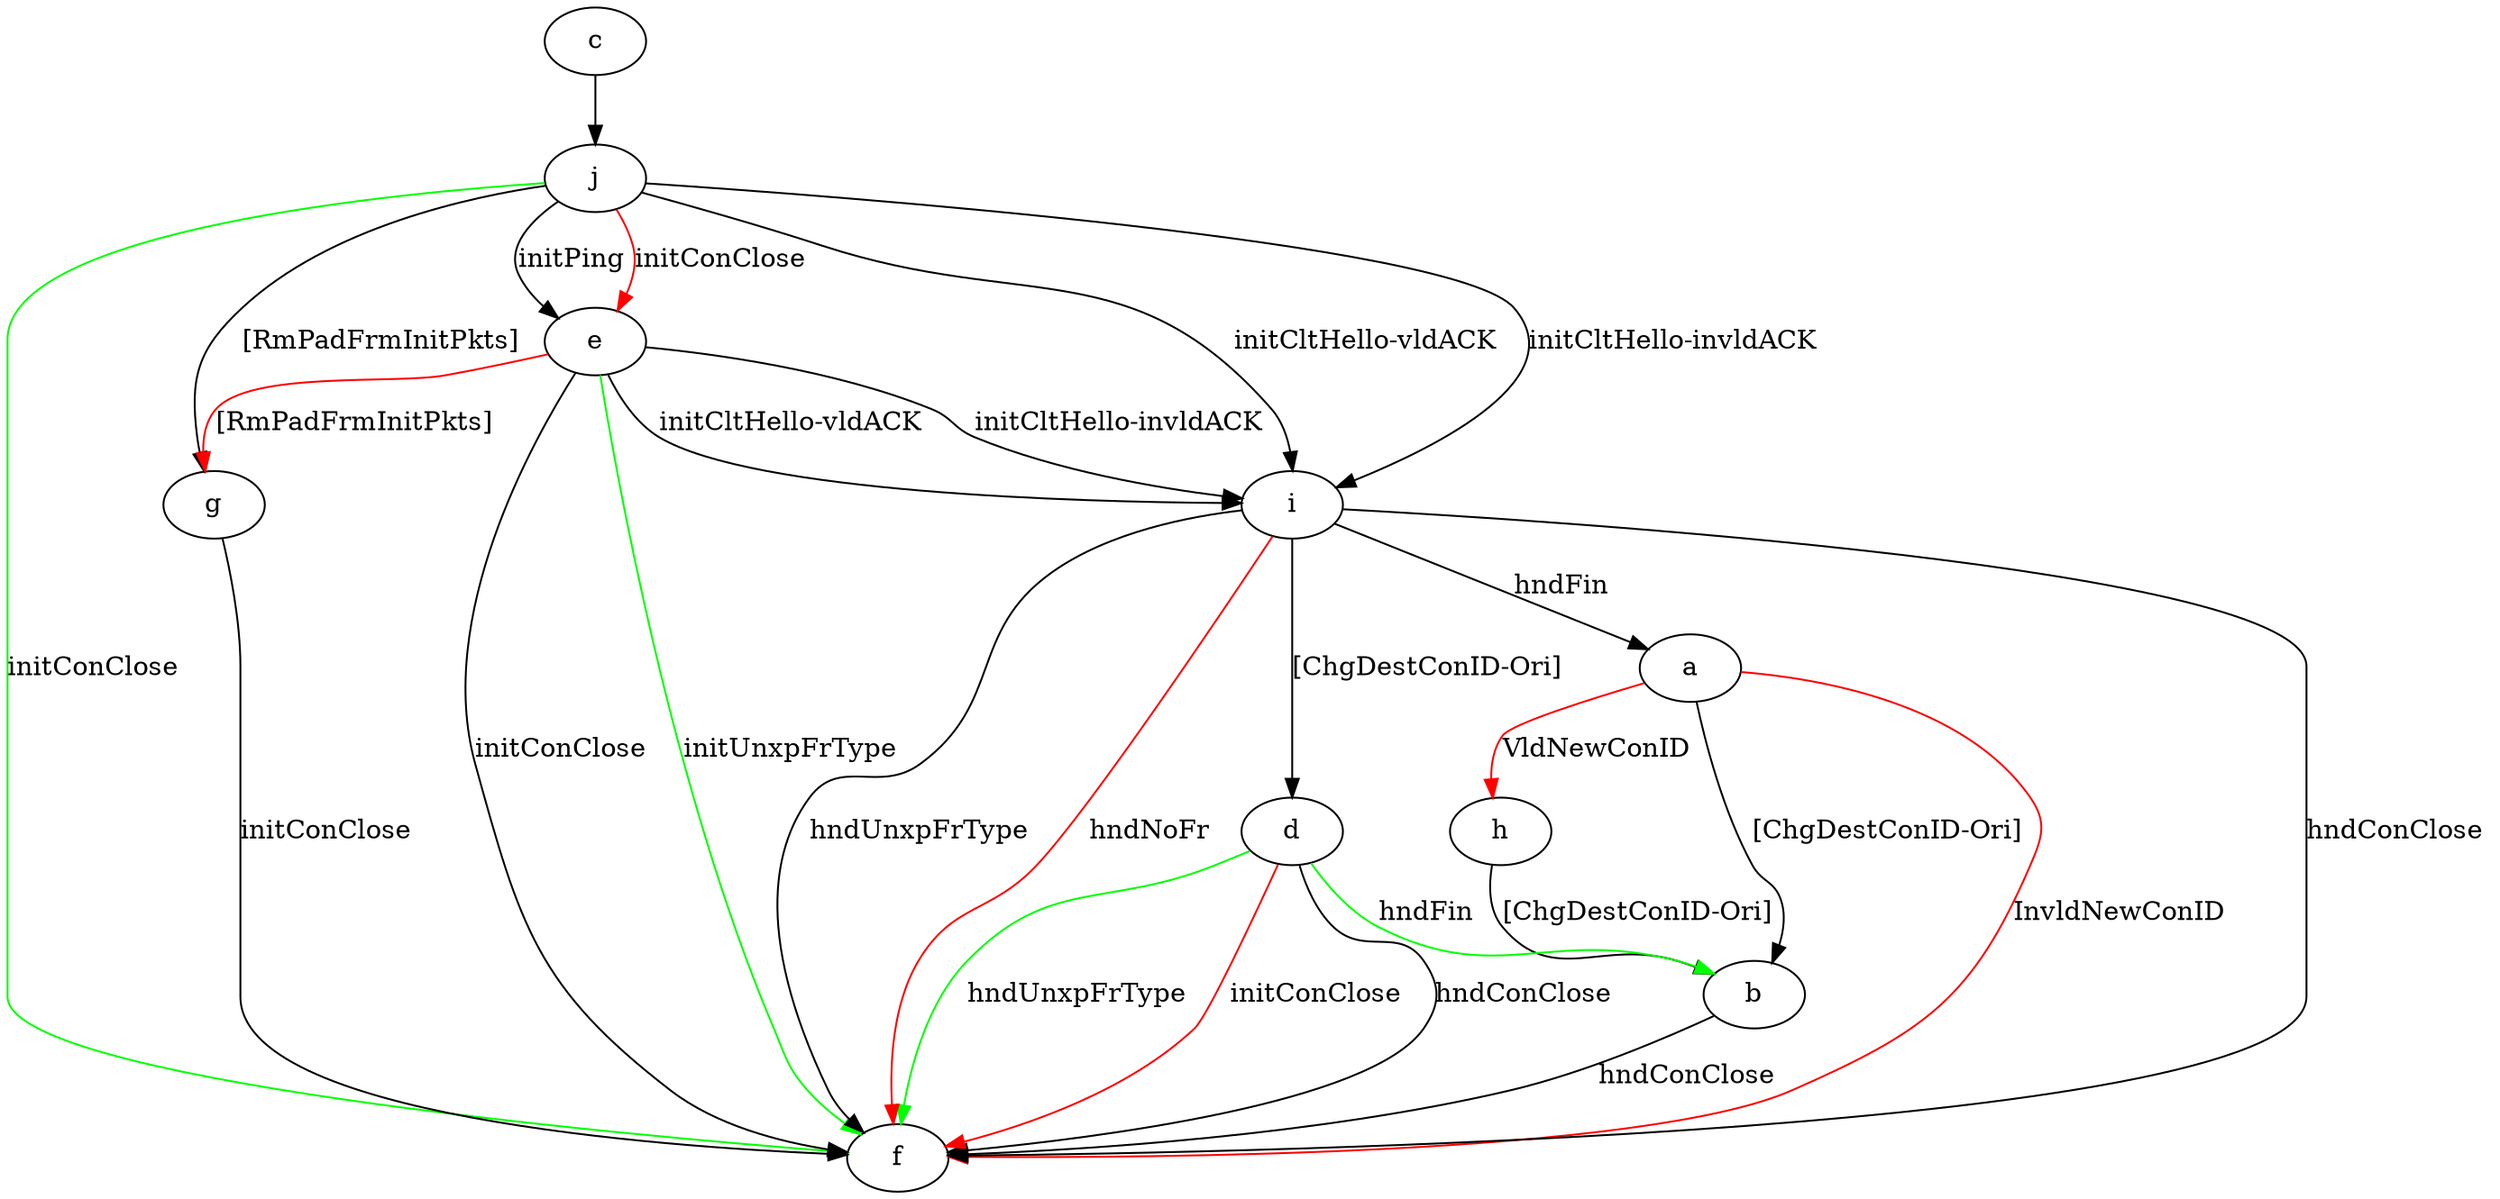 digraph "" {
	a -> b	[key=0,
		label="[ChgDestConID-Ori] "];
	a -> f	[key=0,
		color=red,
		label="InvldNewConID "];
	a -> h	[key=0,
		color=red,
		label="VldNewConID "];
	b -> f	[key=0,
		label="hndConClose "];
	c -> j	[key=0];
	d -> b	[key=0,
		color=green,
		label="hndFin "];
	d -> f	[key=0,
		label="hndConClose "];
	d -> f	[key=1,
		color=green,
		label="hndUnxpFrType "];
	d -> f	[key=2,
		color=red,
		label="initConClose "];
	e -> f	[key=0,
		label="initConClose "];
	e -> f	[key=1,
		color=green,
		label="initUnxpFrType "];
	e -> g	[key=0,
		color=red,
		label="[RmPadFrmInitPkts] "];
	e -> i	[key=0,
		label="initCltHello-vldACK "];
	e -> i	[key=1,
		label="initCltHello-invldACK "];
	g -> f	[key=0,
		label="initConClose "];
	h -> b	[key=0,
		label="[ChgDestConID-Ori] "];
	i -> a	[key=0,
		label="hndFin "];
	i -> d	[key=0,
		label="[ChgDestConID-Ori] "];
	i -> f	[key=0,
		label="hndConClose "];
	i -> f	[key=1,
		label="hndUnxpFrType "];
	i -> f	[key=2,
		color=red,
		label="hndNoFr "];
	j -> e	[key=0,
		label="initPing "];
	j -> e	[key=1,
		color=red,
		label="initConClose "];
	j -> f	[key=0,
		color=green,
		label="initConClose "];
	j -> g	[key=0,
		label="[RmPadFrmInitPkts] "];
	j -> i	[key=0,
		label="initCltHello-vldACK "];
	j -> i	[key=1,
		label="initCltHello-invldACK "];
}
